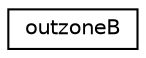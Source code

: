 digraph "Graphical Class Hierarchy"
{
 // LATEX_PDF_SIZE
  edge [fontname="Helvetica",fontsize="10",labelfontname="Helvetica",labelfontsize="10"];
  node [fontname="Helvetica",fontsize="10",shape=record];
  rankdir="LR";
  Node0 [label="outzoneB",height=0.2,width=0.4,color="black", fillcolor="white", style="filled",URL="$structoutzoneB.html",tooltip=" "];
}
